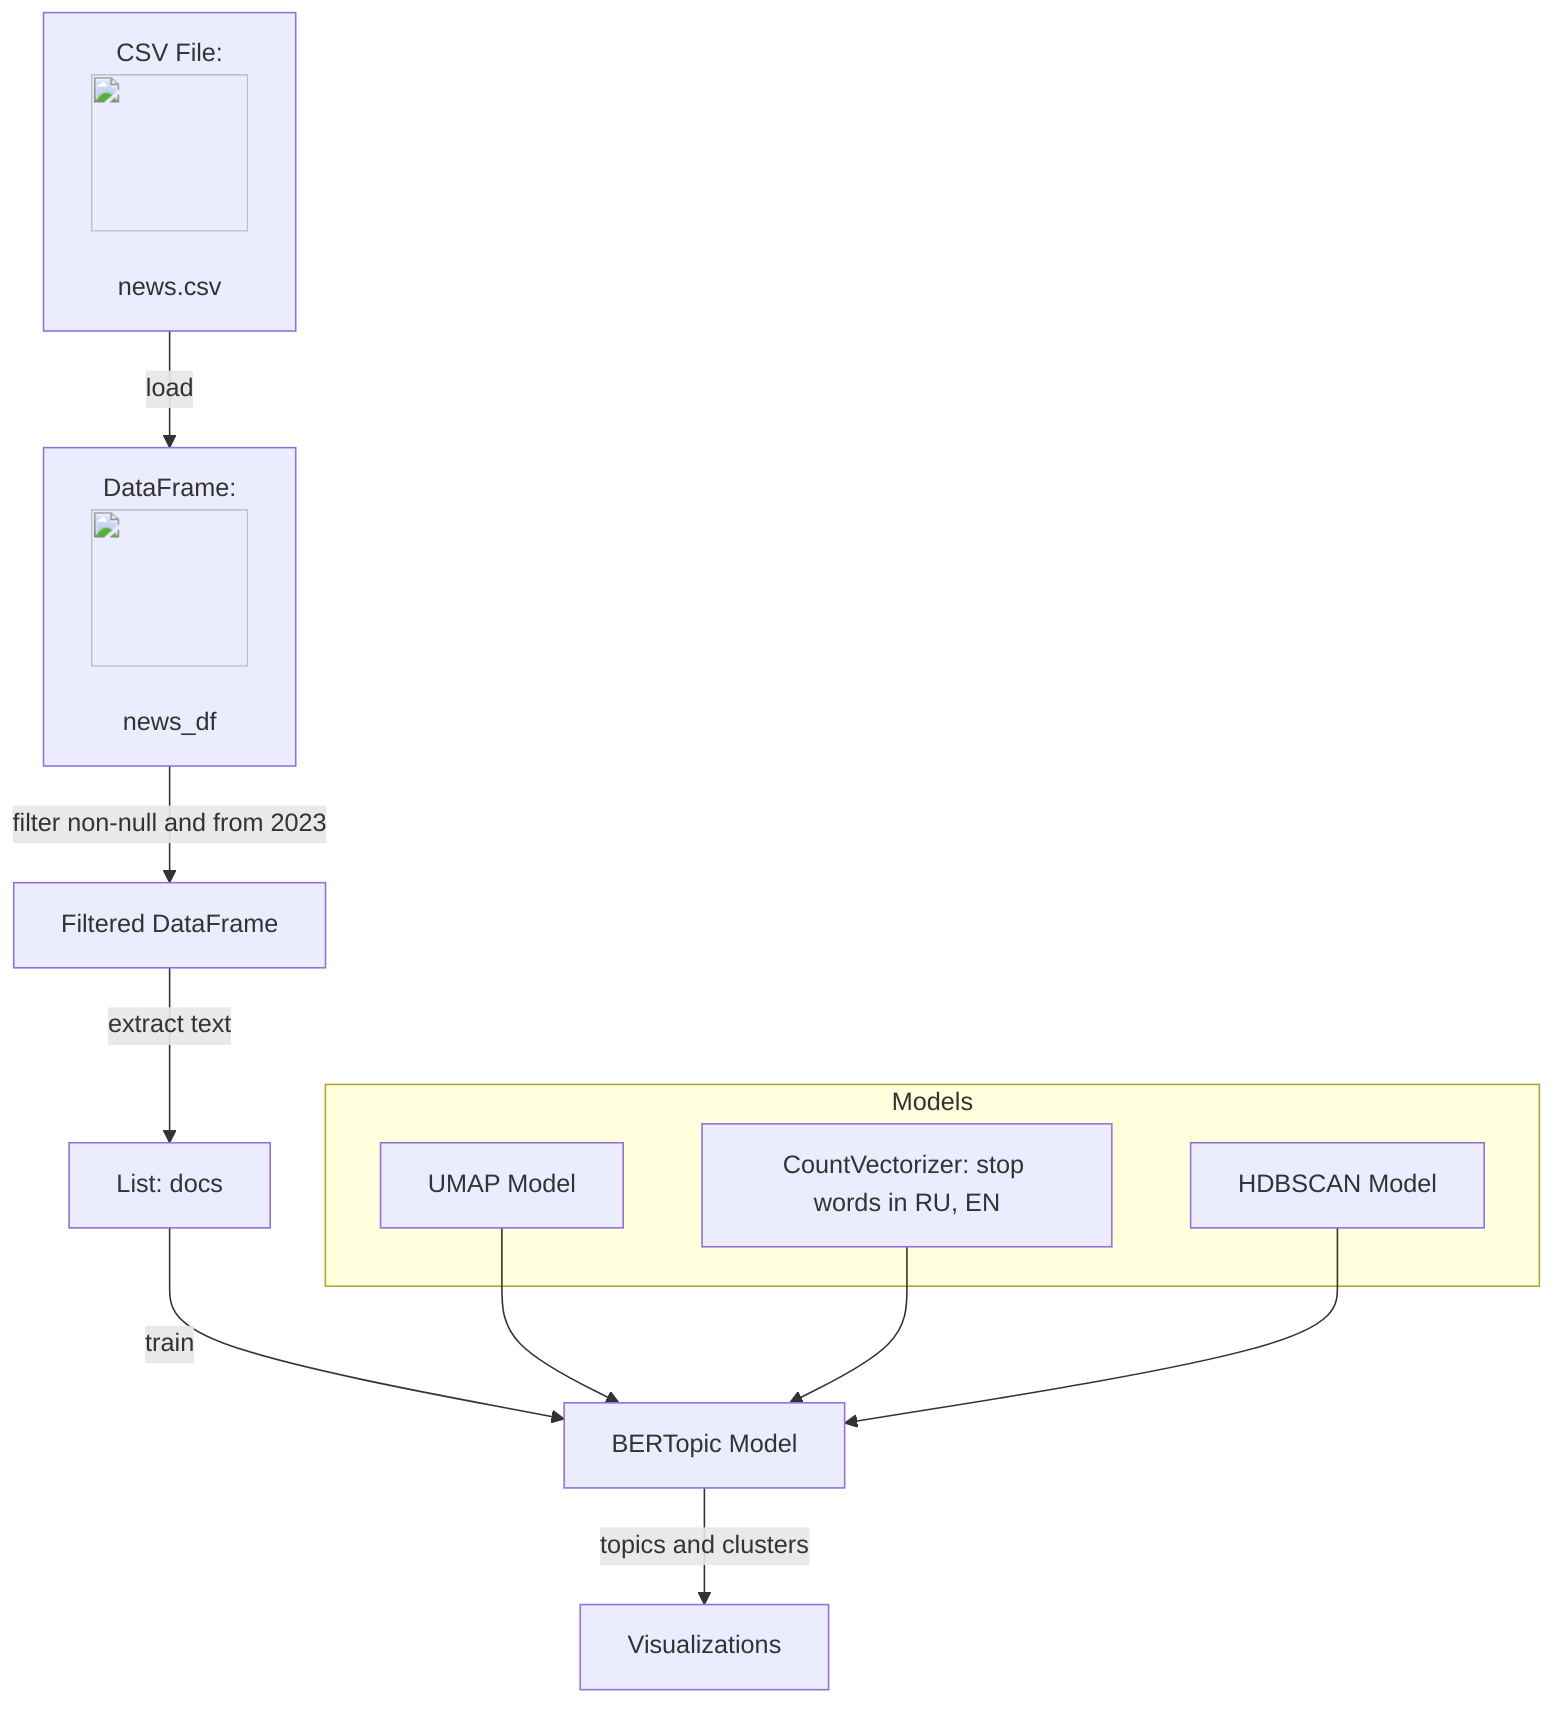 flowchart TD
  %% Data Source
  A1["CSV File: <img src='icons/file.svg' width=100 height=100/> <br/> news.csv"] -->|load| B1["DataFrame: <img src='icons/table.svg' width=100 height=100/> <br/> news_df"]
  %% Data Preparation
  B1 -->|filter non-null and from 2023| C1["Filtered DataFrame"]
  C1 -->|extract text| D1["List: docs"]
  %% Model Preparation
  subgraph Models
    E1["UMAP Model"]
    E2["CountVectorizer: stop words in RU, EN"]
    E3["HDBSCAN Model"]
  end
  %% Training Model
  D1 -->|train| F1["BERTopic Model"]
  E1 --> F1
  E2 --> F1
  E3 --> F1
  %% Hyperparameters and Outputs
  F1 -->|topics and clusters| G1["Visualizations"]
  %% Comments for clarity
  %% A1: Data source containing the live news dataset
  %% B1: Initial loading of the dataset into a DataFrame
  %% C1: DataFrame filtered to contain relevant data only
  %% D1: List of text from filtered news for analysis
  %% E1, E2, E3: Machine Learning models and parameters used for topic modeling
  %% F1: BERTopic Model trained to discover topics in news
  %% G1: Visual representation of the topics discovered